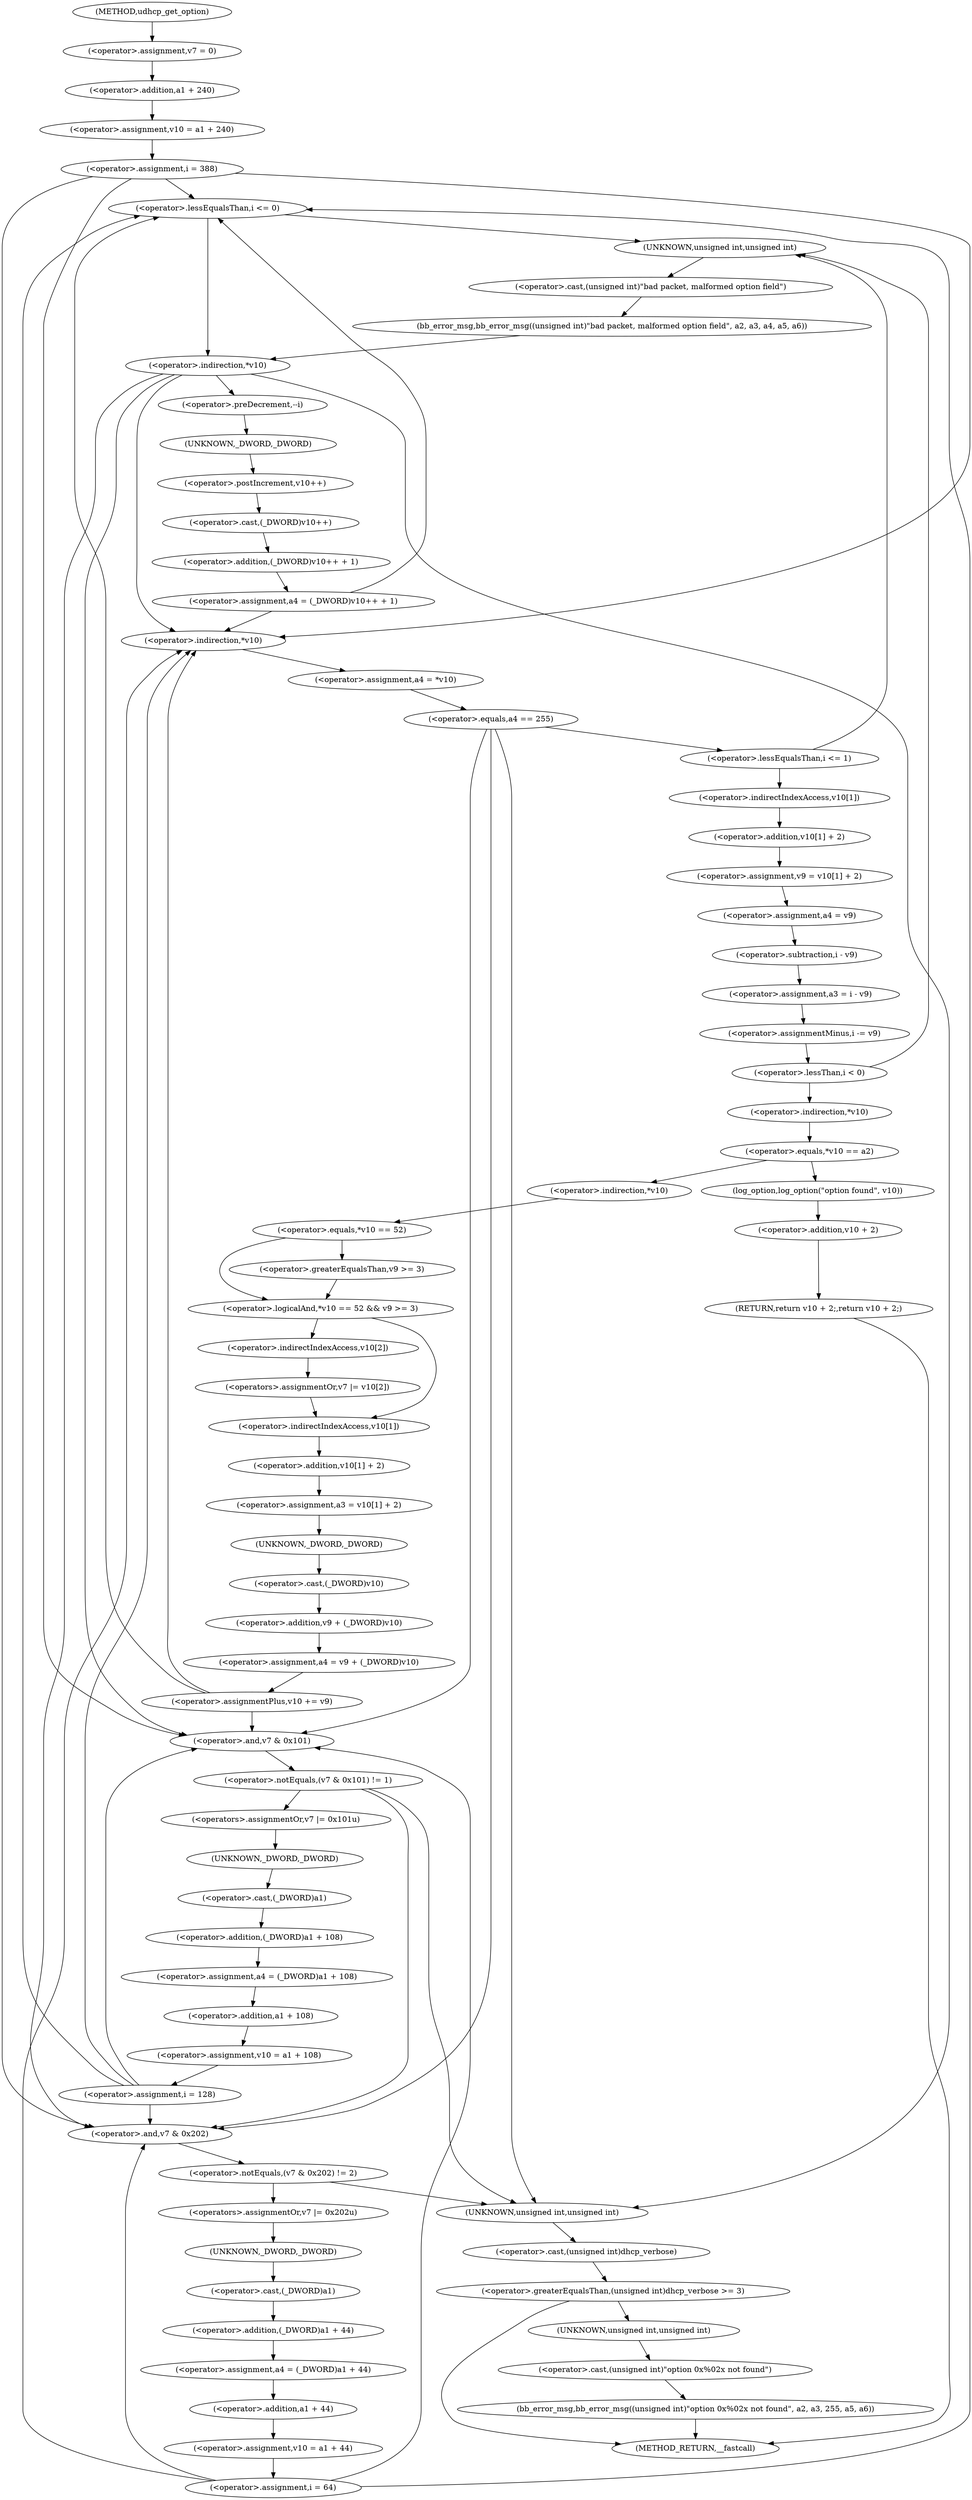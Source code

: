 digraph udhcp_get_option {  
"1000117" [label = "(<operator>.assignment,v7 = 0)" ]
"1000120" [label = "(<operator>.assignment,v10 = a1 + 240)" ]
"1000122" [label = "(<operator>.addition,a1 + 240)" ]
"1000126" [label = "(<operator>.assignment,i = 388)" ]
"1000129" [label = "(<operator>.assignment,i = 64)" ]
"1000143" [label = "(<operator>.lessEqualsThan,i <= 0)" ]
"1000148" [label = "(bb_error_msg,bb_error_msg((unsigned int)\"bad packet, malformed option field\", a2, a3, a4, a5, a6))" ]
"1000149" [label = "(<operator>.cast,(unsigned int)\"bad packet, malformed option field\")" ]
"1000150" [label = "(UNKNOWN,unsigned int,unsigned int)" ]
"1000159" [label = "(<operator>.indirection,*v10)" ]
"1000162" [label = "(<operator>.preDecrement,--i)" ]
"1000164" [label = "(<operator>.assignment,a4 = (_DWORD)v10++ + 1)" ]
"1000166" [label = "(<operator>.addition,(_DWORD)v10++ + 1)" ]
"1000167" [label = "(<operator>.cast,(_DWORD)v10++)" ]
"1000168" [label = "(UNKNOWN,_DWORD,_DWORD)" ]
"1000169" [label = "(<operator>.postIncrement,v10++)" ]
"1000172" [label = "(<operator>.assignment,a4 = *v10)" ]
"1000174" [label = "(<operator>.indirection,*v10)" ]
"1000177" [label = "(<operator>.equals,a4 == 255)" ]
"1000182" [label = "(<operator>.lessEqualsThan,i <= 1)" ]
"1000186" [label = "(<operator>.assignment,v9 = v10[1] + 2)" ]
"1000188" [label = "(<operator>.addition,v10[1] + 2)" ]
"1000189" [label = "(<operator>.indirectIndexAccess,v10[1])" ]
"1000193" [label = "(<operator>.assignment,a4 = v9)" ]
"1000196" [label = "(<operator>.assignment,a3 = i - v9)" ]
"1000198" [label = "(<operator>.subtraction,i - v9)" ]
"1000201" [label = "(<operator>.assignmentMinus,i -= v9)" ]
"1000205" [label = "(<operator>.lessThan,i < 0)" ]
"1000210" [label = "(<operator>.equals,*v10 == a2)" ]
"1000211" [label = "(<operator>.indirection,*v10)" ]
"1000215" [label = "(log_option,log_option(\"option found\", v10))" ]
"1000218" [label = "(RETURN,return v10 + 2;,return v10 + 2;)" ]
"1000219" [label = "(<operator>.addition,v10 + 2)" ]
"1000223" [label = "(<operator>.logicalAnd,*v10 == 52 && v9 >= 3)" ]
"1000224" [label = "(<operator>.equals,*v10 == 52)" ]
"1000225" [label = "(<operator>.indirection,*v10)" ]
"1000228" [label = "(<operator>.greaterEqualsThan,v9 >= 3)" ]
"1000231" [label = "(<operators>.assignmentOr,v7 |= v10[2])" ]
"1000233" [label = "(<operator>.indirectIndexAccess,v10[2])" ]
"1000236" [label = "(<operator>.assignment,a3 = v10[1] + 2)" ]
"1000238" [label = "(<operator>.addition,v10[1] + 2)" ]
"1000239" [label = "(<operator>.indirectIndexAccess,v10[1])" ]
"1000243" [label = "(<operator>.assignment,a4 = v9 + (_DWORD)v10)" ]
"1000245" [label = "(<operator>.addition,v9 + (_DWORD)v10)" ]
"1000247" [label = "(<operator>.cast,(_DWORD)v10)" ]
"1000248" [label = "(UNKNOWN,_DWORD,_DWORD)" ]
"1000250" [label = "(<operator>.assignmentPlus,v10 += v9)" ]
"1000254" [label = "(<operator>.notEquals,(v7 & 0x101) != 1)" ]
"1000255" [label = "(<operator>.and,v7 & 0x101)" ]
"1000260" [label = "(<operators>.assignmentOr,v7 |= 0x101u)" ]
"1000263" [label = "(<operator>.assignment,a4 = (_DWORD)a1 + 108)" ]
"1000265" [label = "(<operator>.addition,(_DWORD)a1 + 108)" ]
"1000266" [label = "(<operator>.cast,(_DWORD)a1)" ]
"1000267" [label = "(UNKNOWN,_DWORD,_DWORD)" ]
"1000270" [label = "(<operator>.assignment,v10 = a1 + 108)" ]
"1000272" [label = "(<operator>.addition,a1 + 108)" ]
"1000275" [label = "(<operator>.assignment,i = 128)" ]
"1000279" [label = "(<operator>.notEquals,(v7 & 0x202) != 2)" ]
"1000280" [label = "(<operator>.and,v7 & 0x202)" ]
"1000285" [label = "(<operators>.assignmentOr,v7 |= 0x202u)" ]
"1000288" [label = "(<operator>.assignment,a4 = (_DWORD)a1 + 44)" ]
"1000290" [label = "(<operator>.addition,(_DWORD)a1 + 44)" ]
"1000291" [label = "(<operator>.cast,(_DWORD)a1)" ]
"1000292" [label = "(UNKNOWN,_DWORD,_DWORD)" ]
"1000295" [label = "(<operator>.assignment,v10 = a1 + 44)" ]
"1000297" [label = "(<operator>.addition,a1 + 44)" ]
"1000301" [label = "(<operator>.greaterEqualsThan,(unsigned int)dhcp_verbose >= 3)" ]
"1000302" [label = "(<operator>.cast,(unsigned int)dhcp_verbose)" ]
"1000303" [label = "(UNKNOWN,unsigned int,unsigned int)" ]
"1000306" [label = "(bb_error_msg,bb_error_msg((unsigned int)\"option 0x%02x not found\", a2, a3, 255, a5, a6))" ]
"1000307" [label = "(<operator>.cast,(unsigned int)\"option 0x%02x not found\")" ]
"1000308" [label = "(UNKNOWN,unsigned int,unsigned int)" ]
"1000105" [label = "(METHOD,udhcp_get_option)" ]
"1000316" [label = "(METHOD_RETURN,__fastcall)" ]
  "1000117" -> "1000122" 
  "1000120" -> "1000126" 
  "1000122" -> "1000120" 
  "1000126" -> "1000143" 
  "1000126" -> "1000174" 
  "1000126" -> "1000255" 
  "1000126" -> "1000280" 
  "1000129" -> "1000143" 
  "1000129" -> "1000174" 
  "1000129" -> "1000255" 
  "1000129" -> "1000280" 
  "1000143" -> "1000150" 
  "1000143" -> "1000159" 
  "1000148" -> "1000159" 
  "1000149" -> "1000148" 
  "1000150" -> "1000149" 
  "1000159" -> "1000303" 
  "1000159" -> "1000174" 
  "1000159" -> "1000255" 
  "1000159" -> "1000280" 
  "1000159" -> "1000162" 
  "1000162" -> "1000168" 
  "1000164" -> "1000143" 
  "1000164" -> "1000174" 
  "1000166" -> "1000164" 
  "1000167" -> "1000166" 
  "1000168" -> "1000169" 
  "1000169" -> "1000167" 
  "1000172" -> "1000177" 
  "1000174" -> "1000172" 
  "1000177" -> "1000303" 
  "1000177" -> "1000255" 
  "1000177" -> "1000280" 
  "1000177" -> "1000182" 
  "1000182" -> "1000150" 
  "1000182" -> "1000189" 
  "1000186" -> "1000193" 
  "1000188" -> "1000186" 
  "1000189" -> "1000188" 
  "1000193" -> "1000198" 
  "1000196" -> "1000201" 
  "1000198" -> "1000196" 
  "1000201" -> "1000205" 
  "1000205" -> "1000150" 
  "1000205" -> "1000211" 
  "1000210" -> "1000215" 
  "1000210" -> "1000225" 
  "1000211" -> "1000210" 
  "1000215" -> "1000219" 
  "1000218" -> "1000316" 
  "1000219" -> "1000218" 
  "1000223" -> "1000233" 
  "1000223" -> "1000239" 
  "1000224" -> "1000223" 
  "1000224" -> "1000228" 
  "1000225" -> "1000224" 
  "1000228" -> "1000223" 
  "1000231" -> "1000239" 
  "1000233" -> "1000231" 
  "1000236" -> "1000248" 
  "1000238" -> "1000236" 
  "1000239" -> "1000238" 
  "1000243" -> "1000250" 
  "1000245" -> "1000243" 
  "1000247" -> "1000245" 
  "1000248" -> "1000247" 
  "1000250" -> "1000143" 
  "1000250" -> "1000174" 
  "1000250" -> "1000255" 
  "1000254" -> "1000303" 
  "1000254" -> "1000280" 
  "1000254" -> "1000260" 
  "1000255" -> "1000254" 
  "1000260" -> "1000267" 
  "1000263" -> "1000272" 
  "1000265" -> "1000263" 
  "1000266" -> "1000265" 
  "1000267" -> "1000266" 
  "1000270" -> "1000275" 
  "1000272" -> "1000270" 
  "1000275" -> "1000143" 
  "1000275" -> "1000174" 
  "1000275" -> "1000255" 
  "1000275" -> "1000280" 
  "1000279" -> "1000303" 
  "1000279" -> "1000285" 
  "1000280" -> "1000279" 
  "1000285" -> "1000292" 
  "1000288" -> "1000297" 
  "1000290" -> "1000288" 
  "1000291" -> "1000290" 
  "1000292" -> "1000291" 
  "1000295" -> "1000129" 
  "1000297" -> "1000295" 
  "1000301" -> "1000308" 
  "1000301" -> "1000316" 
  "1000302" -> "1000301" 
  "1000303" -> "1000302" 
  "1000306" -> "1000316" 
  "1000307" -> "1000306" 
  "1000308" -> "1000307" 
  "1000105" -> "1000117" 
}
